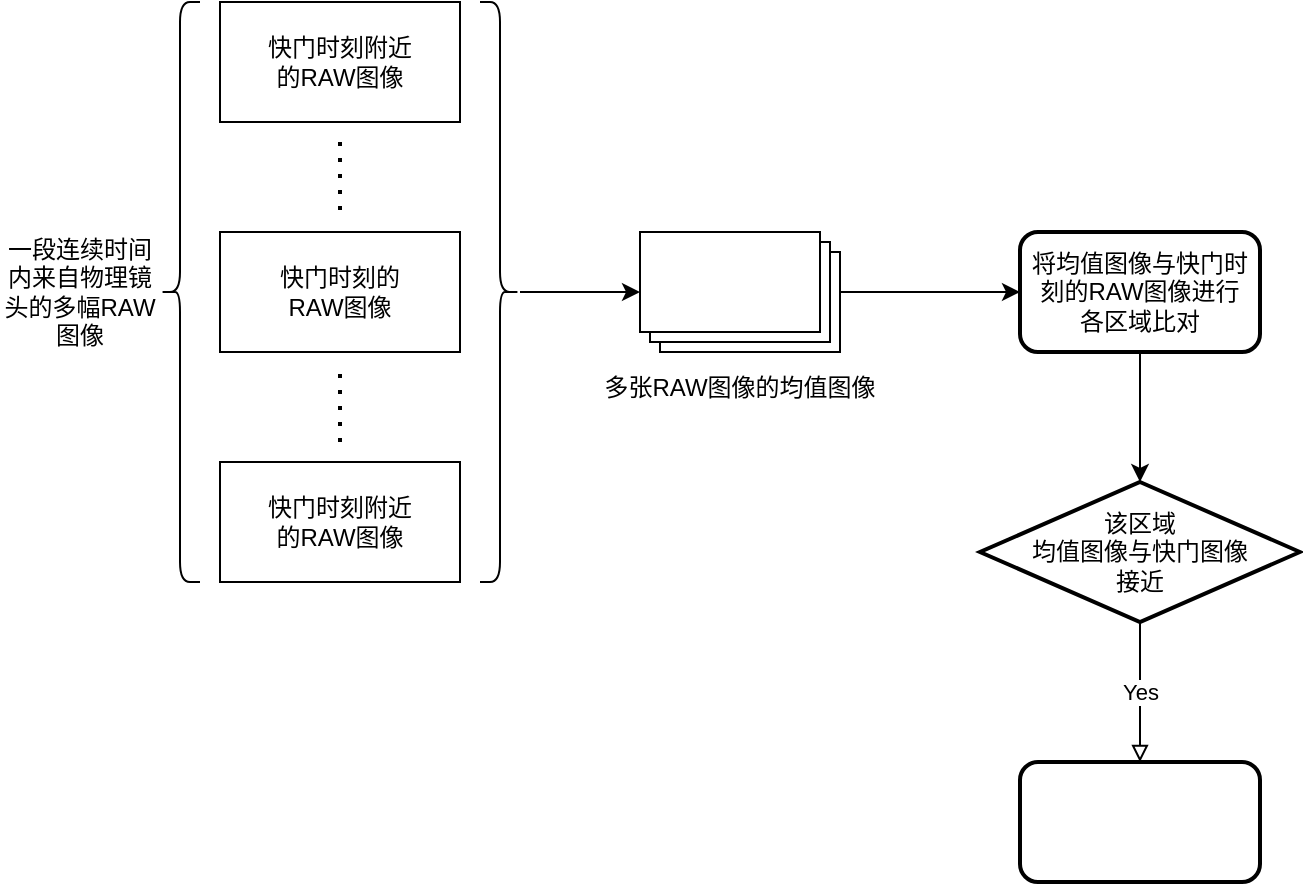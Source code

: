 <mxfile version="20.5.0" type="github">
  <diagram id="Dx6WQnxCv--RNV2YaCjC" name="Page-1">
    <mxGraphModel dx="1261" dy="672" grid="1" gridSize="10" guides="1" tooltips="1" connect="1" arrows="1" fold="1" page="1" pageScale="1" pageWidth="850" pageHeight="1100" math="0" shadow="0">
      <root>
        <mxCell id="0" />
        <mxCell id="1" parent="0" />
        <mxCell id="0NXdwLCMXKkdyYBk7in0-3" value="" style="verticalLabelPosition=bottom;verticalAlign=top;html=1;shape=mxgraph.basic.rect;fillColor2=none;strokeWidth=1;size=20;indent=5;" vertex="1" parent="1">
          <mxGeometry x="230" y="160" width="120" height="60" as="geometry" />
        </mxCell>
        <mxCell id="0NXdwLCMXKkdyYBk7in0-4" value="" style="verticalLabelPosition=bottom;verticalAlign=top;html=1;shape=mxgraph.basic.rect;fillColor2=none;strokeWidth=1;size=20;indent=5;" vertex="1" parent="1">
          <mxGeometry x="230" y="275" width="120" height="60" as="geometry" />
        </mxCell>
        <mxCell id="0NXdwLCMXKkdyYBk7in0-6" value="" style="verticalLabelPosition=bottom;verticalAlign=top;html=1;shape=mxgraph.basic.rect;fillColor2=none;strokeWidth=1;size=20;indent=5;" vertex="1" parent="1">
          <mxGeometry x="230" y="390" width="120" height="60" as="geometry" />
        </mxCell>
        <mxCell id="0NXdwLCMXKkdyYBk7in0-7" value="" style="endArrow=none;dashed=1;html=1;dashPattern=1 3;strokeWidth=2;rounded=0;" edge="1" parent="1">
          <mxGeometry width="50" height="50" relative="1" as="geometry">
            <mxPoint x="290" y="380" as="sourcePoint" />
            <mxPoint x="290" y="340" as="targetPoint" />
          </mxGeometry>
        </mxCell>
        <mxCell id="0NXdwLCMXKkdyYBk7in0-21" value="" style="edgeStyle=orthogonalEdgeStyle;rounded=0;orthogonalLoop=1;jettySize=auto;html=1;" edge="1" parent="1" source="0NXdwLCMXKkdyYBk7in0-8" target="0NXdwLCMXKkdyYBk7in0-14">
          <mxGeometry relative="1" as="geometry" />
        </mxCell>
        <mxCell id="0NXdwLCMXKkdyYBk7in0-8" value="" style="shape=curlyBracket;whiteSpace=wrap;html=1;rounded=1;flipH=1;" vertex="1" parent="1">
          <mxGeometry x="360" y="160" width="20" height="290" as="geometry" />
        </mxCell>
        <mxCell id="0NXdwLCMXKkdyYBk7in0-9" value="" style="shape=curlyBracket;whiteSpace=wrap;html=1;rounded=1;" vertex="1" parent="1">
          <mxGeometry x="200" y="160" width="20" height="290" as="geometry" />
        </mxCell>
        <UserObject label="一段连续时间内来自物理镜头的多幅RAW图像" placeholders="1" name="Variable" id="0NXdwLCMXKkdyYBk7in0-12">
          <mxCell style="text;html=1;strokeColor=none;fillColor=none;align=center;verticalAlign=middle;whiteSpace=wrap;overflow=hidden;" vertex="1" parent="1">
            <mxGeometry x="120" y="242.5" width="80" height="125" as="geometry" />
          </mxCell>
        </UserObject>
        <mxCell id="0NXdwLCMXKkdyYBk7in0-32" value="" style="edgeStyle=orthogonalEdgeStyle;rounded=0;orthogonalLoop=1;jettySize=auto;html=1;" edge="1" parent="1" source="0NXdwLCMXKkdyYBk7in0-14" target="0NXdwLCMXKkdyYBk7in0-31">
          <mxGeometry relative="1" as="geometry" />
        </mxCell>
        <mxCell id="0NXdwLCMXKkdyYBk7in0-14" value="" style="verticalLabelPosition=bottom;verticalAlign=top;html=1;shape=mxgraph.basic.layered_rect;dx=10;outlineConnect=0;" vertex="1" parent="1">
          <mxGeometry x="440" y="275" width="100" height="60" as="geometry" />
        </mxCell>
        <mxCell id="0NXdwLCMXKkdyYBk7in0-17" value="" style="endArrow=none;dashed=1;html=1;dashPattern=1 3;strokeWidth=2;rounded=0;" edge="1" parent="1">
          <mxGeometry width="50" height="50" relative="1" as="geometry">
            <mxPoint x="290" y="230" as="sourcePoint" />
            <mxPoint x="290" y="270" as="targetPoint" />
          </mxGeometry>
        </mxCell>
        <UserObject label="快门时刻的RAW图像" placeholders="1" name="Variable" id="0NXdwLCMXKkdyYBk7in0-19">
          <mxCell style="text;html=1;strokeColor=none;fillColor=none;align=center;verticalAlign=middle;whiteSpace=wrap;overflow=hidden;" vertex="1" parent="1">
            <mxGeometry x="250" y="287.5" width="80" height="35" as="geometry" />
          </mxCell>
        </UserObject>
        <mxCell id="0NXdwLCMXKkdyYBk7in0-22" value="多张RAW图像的均值图像" style="text;html=1;strokeColor=none;fillColor=none;align=center;verticalAlign=middle;whiteSpace=wrap;rounded=0;" vertex="1" parent="1">
          <mxGeometry x="420" y="337.5" width="140" height="30" as="geometry" />
        </mxCell>
        <mxCell id="0NXdwLCMXKkdyYBk7in0-29" value="" style="edgeStyle=orthogonalEdgeStyle;rounded=0;orthogonalLoop=1;jettySize=auto;html=1;endArrow=block;endFill=0;" edge="1" parent="1" source="0NXdwLCMXKkdyYBk7in0-26" target="0NXdwLCMXKkdyYBk7in0-28">
          <mxGeometry relative="1" as="geometry" />
        </mxCell>
        <mxCell id="0NXdwLCMXKkdyYBk7in0-36" value="Yes" style="edgeLabel;html=1;align=center;verticalAlign=middle;resizable=0;points=[];" vertex="1" connectable="0" parent="0NXdwLCMXKkdyYBk7in0-29">
          <mxGeometry x="-0.308" y="1" relative="1" as="geometry">
            <mxPoint x="-1" y="11" as="offset" />
          </mxGeometry>
        </mxCell>
        <mxCell id="0NXdwLCMXKkdyYBk7in0-26" value="该区域&lt;br&gt;均值图像与快门图像&lt;br&gt;接近" style="strokeWidth=2;html=1;shape=mxgraph.flowchart.decision;whiteSpace=wrap;rounded=1;" vertex="1" parent="1">
          <mxGeometry x="610" y="400" width="160" height="70" as="geometry" />
        </mxCell>
        <mxCell id="0NXdwLCMXKkdyYBk7in0-28" value="" style="whiteSpace=wrap;html=1;strokeWidth=2;rounded=1;" vertex="1" parent="1">
          <mxGeometry x="630" y="540" width="120" height="60" as="geometry" />
        </mxCell>
        <mxCell id="0NXdwLCMXKkdyYBk7in0-33" value="" style="edgeStyle=orthogonalEdgeStyle;rounded=0;orthogonalLoop=1;jettySize=auto;html=1;" edge="1" parent="1" source="0NXdwLCMXKkdyYBk7in0-31" target="0NXdwLCMXKkdyYBk7in0-26">
          <mxGeometry relative="1" as="geometry" />
        </mxCell>
        <mxCell id="0NXdwLCMXKkdyYBk7in0-31" value="将均值图像与快门时刻的RAW图像进行&lt;br&gt;各区域比对" style="whiteSpace=wrap;html=1;strokeWidth=2;rounded=1;" vertex="1" parent="1">
          <mxGeometry x="630" y="275" width="120" height="60" as="geometry" />
        </mxCell>
        <UserObject label="快门时刻附近的RAW图像" placeholders="1" name="Variable" id="0NXdwLCMXKkdyYBk7in0-34">
          <mxCell style="text;html=1;strokeColor=none;fillColor=none;align=center;verticalAlign=middle;whiteSpace=wrap;overflow=hidden;" vertex="1" parent="1">
            <mxGeometry x="250" y="172.5" width="80" height="35" as="geometry" />
          </mxCell>
        </UserObject>
        <UserObject label="快门时刻附近的RAW图像" placeholders="1" name="Variable" id="0NXdwLCMXKkdyYBk7in0-35">
          <mxCell style="text;html=1;strokeColor=none;fillColor=none;align=center;verticalAlign=middle;whiteSpace=wrap;overflow=hidden;" vertex="1" parent="1">
            <mxGeometry x="250" y="402.5" width="80" height="35" as="geometry" />
          </mxCell>
        </UserObject>
      </root>
    </mxGraphModel>
  </diagram>
</mxfile>
